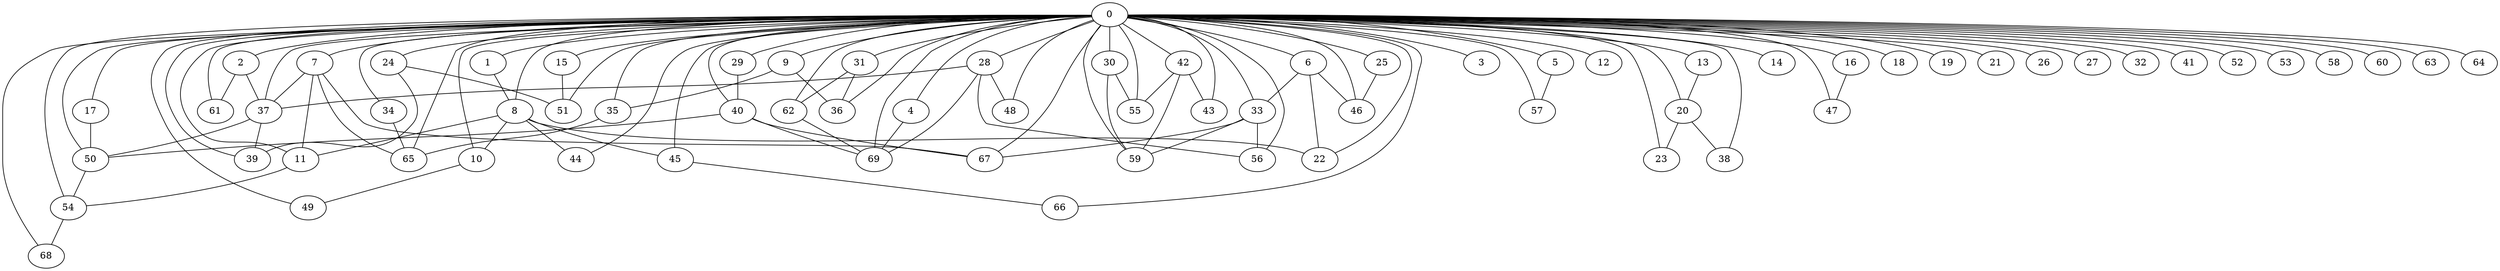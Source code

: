
graph graphname {
    0 -- 1
0 -- 2
0 -- 3
0 -- 4
0 -- 5
0 -- 6
0 -- 7
0 -- 8
0 -- 9
0 -- 10
0 -- 11
0 -- 12
0 -- 13
0 -- 14
0 -- 15
0 -- 16
0 -- 17
0 -- 18
0 -- 19
0 -- 20
0 -- 21
0 -- 22
0 -- 23
0 -- 24
0 -- 25
0 -- 26
0 -- 27
0 -- 28
0 -- 29
0 -- 30
0 -- 31
0 -- 32
0 -- 33
0 -- 34
0 -- 35
0 -- 36
0 -- 37
0 -- 38
0 -- 39
0 -- 40
0 -- 41
0 -- 42
0 -- 43
0 -- 44
0 -- 45
0 -- 46
0 -- 47
0 -- 48
0 -- 49
0 -- 50
0 -- 51
0 -- 52
0 -- 53
0 -- 54
0 -- 55
0 -- 56
0 -- 57
0 -- 58
0 -- 59
0 -- 60
0 -- 61
0 -- 62
0 -- 63
0 -- 64
0 -- 65
0 -- 66
0 -- 67
0 -- 68
0 -- 69
1 -- 8
2 -- 61
2 -- 37
4 -- 69
5 -- 57
6 -- 22
6 -- 33
6 -- 46
7 -- 65
7 -- 11
7 -- 37
7 -- 67
8 -- 10
8 -- 44
8 -- 11
8 -- 45
8 -- 22
9 -- 36
9 -- 35
10 -- 49
11 -- 54
13 -- 20
15 -- 51
16 -- 47
17 -- 50
20 -- 38
20 -- 23
24 -- 51
24 -- 39
25 -- 46
28 -- 37
28 -- 48
28 -- 56
28 -- 69
29 -- 40
30 -- 59
30 -- 55
31 -- 36
31 -- 62
33 -- 56
33 -- 59
33 -- 67
34 -- 65
35 -- 65
37 -- 39
37 -- 50
40 -- 67
40 -- 50
40 -- 69
42 -- 43
42 -- 59
42 -- 55
45 -- 66
50 -- 54
54 -- 68
62 -- 69

}
